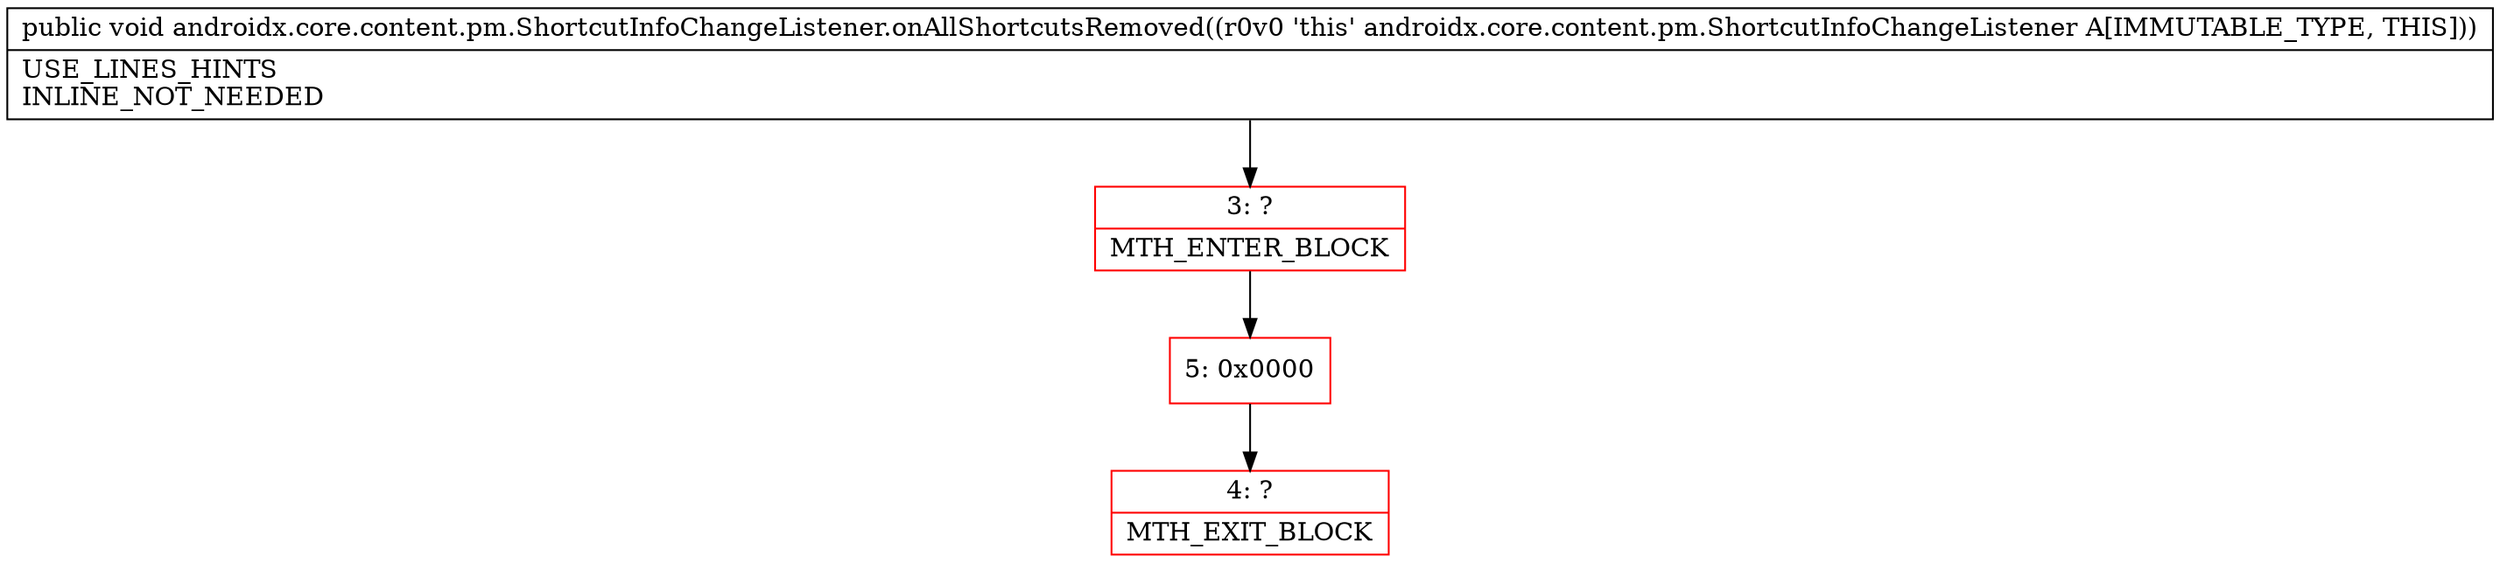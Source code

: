 digraph "CFG forandroidx.core.content.pm.ShortcutInfoChangeListener.onAllShortcutsRemoved()V" {
subgraph cluster_Region_1231359564 {
label = "R(0)";
node [shape=record,color=blue];
}
Node_3 [shape=record,color=red,label="{3\:\ ?|MTH_ENTER_BLOCK\l}"];
Node_5 [shape=record,color=red,label="{5\:\ 0x0000}"];
Node_4 [shape=record,color=red,label="{4\:\ ?|MTH_EXIT_BLOCK\l}"];
MethodNode[shape=record,label="{public void androidx.core.content.pm.ShortcutInfoChangeListener.onAllShortcutsRemoved((r0v0 'this' androidx.core.content.pm.ShortcutInfoChangeListener A[IMMUTABLE_TYPE, THIS]))  | USE_LINES_HINTS\lINLINE_NOT_NEEDED\l}"];
MethodNode -> Node_3;Node_3 -> Node_5;
Node_5 -> Node_4;
}

